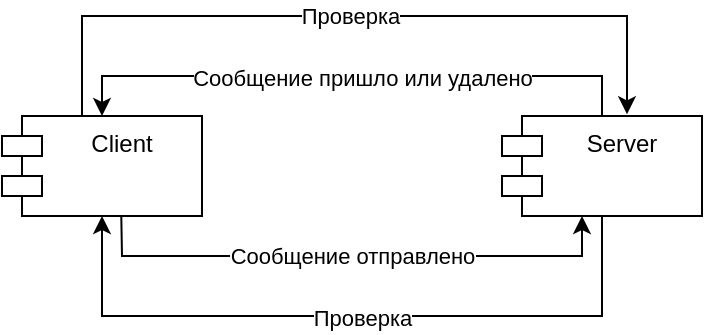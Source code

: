 <mxfile version="15.5.0" type="device"><diagram id="4E-IhgvwFmjJFZ4Hx032" name="Page-1"><mxGraphModel dx="886" dy="493" grid="1" gridSize="10" guides="1" tooltips="1" connect="1" arrows="1" fold="1" page="1" pageScale="1" pageWidth="850" pageHeight="1100" math="0" shadow="0"><root><mxCell id="0"/><mxCell id="1" parent="0"/><mxCell id="p-SSQp85-Z6HijEFFZ19-10" style="edgeStyle=orthogonalEdgeStyle;rounded=0;orthogonalLoop=1;jettySize=auto;html=1;exitX=0.592;exitY=0.983;exitDx=0;exitDy=0;exitPerimeter=0;" edge="1" parent="1" source="p-SSQp85-Z6HijEFFZ19-14" target="p-SSQp85-Z6HijEFFZ19-19"><mxGeometry relative="1" as="geometry"><Array as="points"><mxPoint x="169" y="145"/><mxPoint x="170" y="145"/><mxPoint x="170" y="190"/><mxPoint x="400" y="190"/></Array></mxGeometry></mxCell><mxCell id="p-SSQp85-Z6HijEFFZ19-11" value="Сообщение отправлено" style="edgeLabel;html=1;align=center;verticalAlign=middle;resizable=0;points=[];" vertex="1" connectable="0" parent="p-SSQp85-Z6HijEFFZ19-10"><mxGeometry x="-0.167" y="-1" relative="1" as="geometry"><mxPoint x="51" y="-1" as="offset"/></mxGeometry></mxCell><mxCell id="p-SSQp85-Z6HijEFFZ19-12" style="edgeStyle=orthogonalEdgeStyle;rounded=0;orthogonalLoop=1;jettySize=auto;html=1;entryX=0.625;entryY=-0.017;entryDx=0;entryDy=0;entryPerimeter=0;" edge="1" parent="1" source="p-SSQp85-Z6HijEFFZ19-14" target="p-SSQp85-Z6HijEFFZ19-19"><mxGeometry relative="1" as="geometry"><Array as="points"><mxPoint x="150" y="70"/><mxPoint x="423" y="70"/></Array></mxGeometry></mxCell><mxCell id="p-SSQp85-Z6HijEFFZ19-13" value="Проверка" style="edgeLabel;html=1;align=center;verticalAlign=middle;resizable=0;points=[];" vertex="1" connectable="0" parent="p-SSQp85-Z6HijEFFZ19-12"><mxGeometry x="0.166" relative="1" as="geometry"><mxPoint x="-33" as="offset"/></mxGeometry></mxCell><mxCell id="p-SSQp85-Z6HijEFFZ19-14" value="Client" style="shape=module;align=left;spacingLeft=20;align=center;verticalAlign=top;" vertex="1" parent="1"><mxGeometry x="110" y="120" width="100" height="50" as="geometry"/></mxCell><mxCell id="p-SSQp85-Z6HijEFFZ19-17" style="edgeStyle=orthogonalEdgeStyle;rounded=0;orthogonalLoop=1;jettySize=auto;html=1;entryX=0.5;entryY=0;entryDx=0;entryDy=0;" edge="1" parent="1" source="p-SSQp85-Z6HijEFFZ19-19" target="p-SSQp85-Z6HijEFFZ19-14"><mxGeometry relative="1" as="geometry"><Array as="points"><mxPoint x="410" y="100"/><mxPoint x="160" y="100"/></Array></mxGeometry></mxCell><mxCell id="p-SSQp85-Z6HijEFFZ19-18" value="Сообщение пришло или удалено" style="edgeLabel;html=1;align=center;verticalAlign=middle;resizable=0;points=[];" vertex="1" connectable="0" parent="p-SSQp85-Z6HijEFFZ19-17"><mxGeometry x="0.126" y="1" relative="1" as="geometry"><mxPoint x="23" as="offset"/></mxGeometry></mxCell><mxCell id="p-SSQp85-Z6HijEFFZ19-26" style="edgeStyle=orthogonalEdgeStyle;rounded=0;orthogonalLoop=1;jettySize=auto;html=1;entryX=0.5;entryY=1;entryDx=0;entryDy=0;fontSize=8;startArrow=none;startFill=0;endArrow=classic;endFill=1;" edge="1" parent="1" source="p-SSQp85-Z6HijEFFZ19-19" target="p-SSQp85-Z6HijEFFZ19-14"><mxGeometry relative="1" as="geometry"><Array as="points"><mxPoint x="410" y="220"/><mxPoint x="160" y="220"/></Array></mxGeometry></mxCell><mxCell id="p-SSQp85-Z6HijEFFZ19-28" value="&lt;font style=&quot;font-size: 11px&quot;&gt;Проверка&lt;/font&gt;" style="edgeLabel;html=1;align=center;verticalAlign=middle;resizable=0;points=[];fontSize=8;" vertex="1" connectable="0" parent="p-SSQp85-Z6HijEFFZ19-26"><mxGeometry x="0.035" y="1" relative="1" as="geometry"><mxPoint x="11" as="offset"/></mxGeometry></mxCell><mxCell id="p-SSQp85-Z6HijEFFZ19-19" value="Server" style="shape=module;align=left;spacingLeft=20;align=center;verticalAlign=top;" vertex="1" parent="1"><mxGeometry x="360" y="120" width="100" height="50" as="geometry"/></mxCell></root></mxGraphModel></diagram></mxfile>